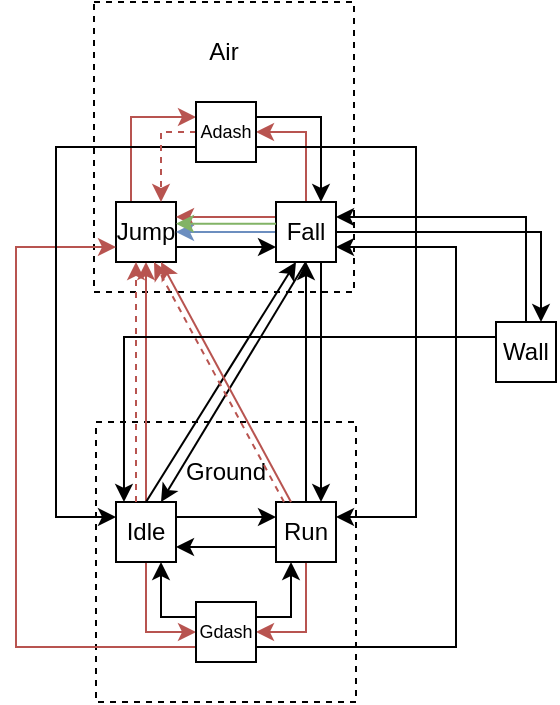 <mxfile version="21.6.1" type="github">
  <diagram name="Page-1" id="fmRlHji0forrvQp5yMxz">
    <mxGraphModel dx="328" dy="262" grid="1" gridSize="10" guides="1" tooltips="1" connect="1" arrows="1" fold="1" page="1" pageScale="1" pageWidth="827" pageHeight="1169" math="0" shadow="0">
      <root>
        <mxCell id="0" />
        <mxCell id="1" parent="0" />
        <mxCell id="mkStvvmIylcnI5PQwps2-8" value="" style="rounded=0;whiteSpace=wrap;html=1;glass=0;dashed=1;" vertex="1" parent="1">
          <mxGeometry x="349" y="110" width="130" height="145" as="geometry" />
        </mxCell>
        <mxCell id="mkStvvmIylcnI5PQwps2-2" value="" style="rounded=0;whiteSpace=wrap;html=1;dashed=1;" vertex="1" parent="1">
          <mxGeometry x="350" y="320" width="130" height="140" as="geometry" />
        </mxCell>
        <mxCell id="_a7Appp3z4muIdz7x5uz-7" style="edgeStyle=orthogonalEdgeStyle;rounded=0;orthogonalLoop=1;jettySize=auto;html=1;exitX=1;exitY=0.25;exitDx=0;exitDy=0;entryX=0;entryY=0.25;entryDx=0;entryDy=0;" parent="1" source="_a7Appp3z4muIdz7x5uz-1" target="_a7Appp3z4muIdz7x5uz-4" edge="1">
          <mxGeometry relative="1" as="geometry" />
        </mxCell>
        <mxCell id="mkStvvmIylcnI5PQwps2-13" style="edgeStyle=orthogonalEdgeStyle;rounded=0;orthogonalLoop=1;jettySize=auto;html=1;exitX=0.5;exitY=0;exitDx=0;exitDy=0;entryX=0.5;entryY=1;entryDx=0;entryDy=0;fillColor=#f8cecc;strokeColor=#b85450;" edge="1" parent="1" source="_a7Appp3z4muIdz7x5uz-1" target="mkStvvmIylcnI5PQwps2-11">
          <mxGeometry relative="1" as="geometry" />
        </mxCell>
        <mxCell id="mkStvvmIylcnI5PQwps2-27" style="edgeStyle=orthogonalEdgeStyle;rounded=0;orthogonalLoop=1;jettySize=auto;html=1;exitX=0.5;exitY=1;exitDx=0;exitDy=0;entryX=0;entryY=0.5;entryDx=0;entryDy=0;fillColor=#f8cecc;strokeColor=#b85450;" edge="1" parent="1" source="_a7Appp3z4muIdz7x5uz-1" target="mkStvvmIylcnI5PQwps2-22">
          <mxGeometry relative="1" as="geometry" />
        </mxCell>
        <mxCell id="_a7Appp3z4muIdz7x5uz-1" value="Idle" style="whiteSpace=wrap;html=1;aspect=fixed;" parent="1" vertex="1">
          <mxGeometry x="360" y="360" width="30" height="30" as="geometry" />
        </mxCell>
        <mxCell id="mkStvvmIylcnI5PQwps2-29" style="edgeStyle=orthogonalEdgeStyle;rounded=0;orthogonalLoop=1;jettySize=auto;html=1;exitX=0.5;exitY=1;exitDx=0;exitDy=0;entryX=1;entryY=0.5;entryDx=0;entryDy=0;fillColor=#f8cecc;strokeColor=#b85450;" edge="1" parent="1" source="_a7Appp3z4muIdz7x5uz-4" target="mkStvvmIylcnI5PQwps2-22">
          <mxGeometry relative="1" as="geometry" />
        </mxCell>
        <mxCell id="_a7Appp3z4muIdz7x5uz-4" value="Run" style="whiteSpace=wrap;html=1;aspect=fixed;" parent="1" vertex="1">
          <mxGeometry x="440" y="360" width="30" height="30" as="geometry" />
        </mxCell>
        <mxCell id="mkStvvmIylcnI5PQwps2-3" value="" style="edgeStyle=orthogonalEdgeStyle;rounded=0;orthogonalLoop=1;jettySize=auto;html=1;exitX=0;exitY=0.75;exitDx=0;exitDy=0;entryX=1;entryY=0.75;entryDx=0;entryDy=0;" edge="1" parent="1" source="_a7Appp3z4muIdz7x5uz-4" target="_a7Appp3z4muIdz7x5uz-1">
          <mxGeometry relative="1" as="geometry">
            <mxPoint x="440" y="383" as="sourcePoint" />
            <mxPoint x="390" y="383" as="targetPoint" />
          </mxGeometry>
        </mxCell>
        <mxCell id="mkStvvmIylcnI5PQwps2-4" value="Ground" style="text;html=1;strokeColor=none;fillColor=none;align=center;verticalAlign=middle;whiteSpace=wrap;rounded=0;" vertex="1" parent="1">
          <mxGeometry x="385" y="330" width="60" height="30" as="geometry" />
        </mxCell>
        <mxCell id="mkStvvmIylcnI5PQwps2-9" value="Air" style="text;html=1;strokeColor=none;fillColor=none;align=center;verticalAlign=middle;whiteSpace=wrap;rounded=0;" vertex="1" parent="1">
          <mxGeometry x="384" y="120" width="60" height="30" as="geometry" />
        </mxCell>
        <mxCell id="mkStvvmIylcnI5PQwps2-15" style="edgeStyle=orthogonalEdgeStyle;rounded=0;orthogonalLoop=1;jettySize=auto;html=1;exitX=1;exitY=0.75;exitDx=0;exitDy=0;entryX=0;entryY=0.75;entryDx=0;entryDy=0;" edge="1" parent="1" source="mkStvvmIylcnI5PQwps2-11" target="mkStvvmIylcnI5PQwps2-12">
          <mxGeometry relative="1" as="geometry" />
        </mxCell>
        <mxCell id="mkStvvmIylcnI5PQwps2-31" style="edgeStyle=orthogonalEdgeStyle;rounded=0;orthogonalLoop=1;jettySize=auto;html=1;exitX=0.25;exitY=0;exitDx=0;exitDy=0;entryX=0;entryY=0.25;entryDx=0;entryDy=0;fillColor=#f8cecc;strokeColor=#b85450;" edge="1" parent="1" source="mkStvvmIylcnI5PQwps2-11" target="mkStvvmIylcnI5PQwps2-30">
          <mxGeometry relative="1" as="geometry" />
        </mxCell>
        <mxCell id="mkStvvmIylcnI5PQwps2-11" value="Jump" style="whiteSpace=wrap;html=1;aspect=fixed;" vertex="1" parent="1">
          <mxGeometry x="360" y="210" width="30" height="30" as="geometry" />
        </mxCell>
        <mxCell id="mkStvvmIylcnI5PQwps2-16" style="edgeStyle=orthogonalEdgeStyle;rounded=0;orthogonalLoop=1;jettySize=auto;html=1;exitX=0;exitY=0.25;exitDx=0;exitDy=0;entryX=1;entryY=0.25;entryDx=0;entryDy=0;fillColor=#f8cecc;strokeColor=#b85450;" edge="1" parent="1" source="mkStvvmIylcnI5PQwps2-12" target="mkStvvmIylcnI5PQwps2-11">
          <mxGeometry relative="1" as="geometry" />
        </mxCell>
        <mxCell id="mkStvvmIylcnI5PQwps2-19" style="edgeStyle=orthogonalEdgeStyle;rounded=0;orthogonalLoop=1;jettySize=auto;html=1;exitX=0.75;exitY=1;exitDx=0;exitDy=0;entryX=0.75;entryY=0;entryDx=0;entryDy=0;" edge="1" parent="1" source="mkStvvmIylcnI5PQwps2-12" target="_a7Appp3z4muIdz7x5uz-4">
          <mxGeometry relative="1" as="geometry" />
        </mxCell>
        <mxCell id="mkStvvmIylcnI5PQwps2-33" style="edgeStyle=orthogonalEdgeStyle;rounded=0;orthogonalLoop=1;jettySize=auto;html=1;exitX=0.5;exitY=0;exitDx=0;exitDy=0;entryX=1;entryY=0.5;entryDx=0;entryDy=0;fillColor=#f8cecc;strokeColor=#b85450;" edge="1" parent="1" source="mkStvvmIylcnI5PQwps2-12" target="mkStvvmIylcnI5PQwps2-30">
          <mxGeometry relative="1" as="geometry" />
        </mxCell>
        <mxCell id="mkStvvmIylcnI5PQwps2-41" style="edgeStyle=orthogonalEdgeStyle;rounded=0;orthogonalLoop=1;jettySize=auto;html=1;exitX=1;exitY=0.5;exitDx=0;exitDy=0;entryX=0.75;entryY=0;entryDx=0;entryDy=0;" edge="1" parent="1" source="mkStvvmIylcnI5PQwps2-12" target="mkStvvmIylcnI5PQwps2-36">
          <mxGeometry relative="1" as="geometry" />
        </mxCell>
        <mxCell id="mkStvvmIylcnI5PQwps2-48" style="edgeStyle=orthogonalEdgeStyle;rounded=0;orthogonalLoop=1;jettySize=auto;html=1;exitX=0;exitY=0.5;exitDx=0;exitDy=0;entryX=1;entryY=0.5;entryDx=0;entryDy=0;fillColor=#dae8fc;strokeColor=#6c8ebf;" edge="1" parent="1" source="mkStvvmIylcnI5PQwps2-12" target="mkStvvmIylcnI5PQwps2-11">
          <mxGeometry relative="1" as="geometry" />
        </mxCell>
        <mxCell id="mkStvvmIylcnI5PQwps2-12" value="Fall" style="whiteSpace=wrap;html=1;aspect=fixed;" vertex="1" parent="1">
          <mxGeometry x="440" y="210" width="30" height="30" as="geometry" />
        </mxCell>
        <mxCell id="mkStvvmIylcnI5PQwps2-14" value="" style="endArrow=classic;html=1;rounded=0;exitX=0.5;exitY=0;exitDx=0;exitDy=0;" edge="1" parent="1" source="_a7Appp3z4muIdz7x5uz-1">
          <mxGeometry width="50" height="50" relative="1" as="geometry">
            <mxPoint x="400" y="290" as="sourcePoint" />
            <mxPoint x="450" y="240" as="targetPoint" />
          </mxGeometry>
        </mxCell>
        <mxCell id="mkStvvmIylcnI5PQwps2-17" value="" style="endArrow=classic;html=1;rounded=0;exitX=0.5;exitY=1;exitDx=0;exitDy=0;entryX=0.75;entryY=0;entryDx=0;entryDy=0;" edge="1" parent="1" source="mkStvvmIylcnI5PQwps2-12" target="_a7Appp3z4muIdz7x5uz-1">
          <mxGeometry width="50" height="50" relative="1" as="geometry">
            <mxPoint x="420" y="300" as="sourcePoint" />
            <mxPoint x="470" y="250" as="targetPoint" />
          </mxGeometry>
        </mxCell>
        <mxCell id="mkStvvmIylcnI5PQwps2-18" value="" style="endArrow=classic;html=1;rounded=0;exitX=0.5;exitY=0;exitDx=0;exitDy=0;entryX=0.5;entryY=1;entryDx=0;entryDy=0;" edge="1" parent="1" source="_a7Appp3z4muIdz7x5uz-4" target="mkStvvmIylcnI5PQwps2-12">
          <mxGeometry width="50" height="50" relative="1" as="geometry">
            <mxPoint x="420" y="300" as="sourcePoint" />
            <mxPoint x="470" y="250" as="targetPoint" />
          </mxGeometry>
        </mxCell>
        <mxCell id="mkStvvmIylcnI5PQwps2-21" value="" style="endArrow=classic;html=1;rounded=0;entryX=0.75;entryY=1;entryDx=0;entryDy=0;exitX=0.25;exitY=0;exitDx=0;exitDy=0;fillColor=#f8cecc;strokeColor=#b85450;" edge="1" parent="1" source="_a7Appp3z4muIdz7x5uz-4" target="mkStvvmIylcnI5PQwps2-11">
          <mxGeometry width="50" height="50" relative="1" as="geometry">
            <mxPoint x="420" y="300" as="sourcePoint" />
            <mxPoint x="470" y="250" as="targetPoint" />
          </mxGeometry>
        </mxCell>
        <mxCell id="mkStvvmIylcnI5PQwps2-26" style="edgeStyle=orthogonalEdgeStyle;rounded=0;orthogonalLoop=1;jettySize=auto;html=1;exitX=0;exitY=0.25;exitDx=0;exitDy=0;entryX=0.75;entryY=1;entryDx=0;entryDy=0;" edge="1" parent="1" source="mkStvvmIylcnI5PQwps2-22" target="_a7Appp3z4muIdz7x5uz-1">
          <mxGeometry relative="1" as="geometry" />
        </mxCell>
        <mxCell id="mkStvvmIylcnI5PQwps2-28" style="edgeStyle=orthogonalEdgeStyle;rounded=0;orthogonalLoop=1;jettySize=auto;html=1;exitX=1;exitY=0.25;exitDx=0;exitDy=0;entryX=0.25;entryY=1;entryDx=0;entryDy=0;" edge="1" parent="1" source="mkStvvmIylcnI5PQwps2-22" target="_a7Appp3z4muIdz7x5uz-4">
          <mxGeometry relative="1" as="geometry" />
        </mxCell>
        <mxCell id="mkStvvmIylcnI5PQwps2-34" style="edgeStyle=orthogonalEdgeStyle;rounded=0;orthogonalLoop=1;jettySize=auto;html=1;exitX=0;exitY=0.75;exitDx=0;exitDy=0;entryX=0;entryY=0.75;entryDx=0;entryDy=0;fillColor=#f8cecc;strokeColor=#b85450;" edge="1" parent="1" source="mkStvvmIylcnI5PQwps2-22" target="mkStvvmIylcnI5PQwps2-11">
          <mxGeometry relative="1" as="geometry">
            <Array as="points">
              <mxPoint x="310" y="433" />
              <mxPoint x="310" y="233" />
            </Array>
          </mxGeometry>
        </mxCell>
        <mxCell id="mkStvvmIylcnI5PQwps2-35" style="edgeStyle=orthogonalEdgeStyle;rounded=0;orthogonalLoop=1;jettySize=auto;html=1;exitX=1;exitY=0.75;exitDx=0;exitDy=0;entryX=1;entryY=0.75;entryDx=0;entryDy=0;" edge="1" parent="1" source="mkStvvmIylcnI5PQwps2-22" target="mkStvvmIylcnI5PQwps2-12">
          <mxGeometry relative="1" as="geometry">
            <Array as="points">
              <mxPoint x="530" y="433" />
              <mxPoint x="530" y="233" />
            </Array>
          </mxGeometry>
        </mxCell>
        <mxCell id="mkStvvmIylcnI5PQwps2-22" value="Gdash" style="whiteSpace=wrap;html=1;aspect=fixed;verticalAlign=middle;fontSize=9;" vertex="1" parent="1">
          <mxGeometry x="400" y="410" width="30" height="30" as="geometry" />
        </mxCell>
        <mxCell id="mkStvvmIylcnI5PQwps2-32" style="edgeStyle=orthogonalEdgeStyle;rounded=0;orthogonalLoop=1;jettySize=auto;html=1;exitX=1;exitY=0.25;exitDx=0;exitDy=0;entryX=0.75;entryY=0;entryDx=0;entryDy=0;" edge="1" parent="1" source="mkStvvmIylcnI5PQwps2-30" target="mkStvvmIylcnI5PQwps2-12">
          <mxGeometry relative="1" as="geometry" />
        </mxCell>
        <mxCell id="mkStvvmIylcnI5PQwps2-42" style="edgeStyle=orthogonalEdgeStyle;rounded=0;orthogonalLoop=1;jettySize=auto;html=1;exitX=1;exitY=0.75;exitDx=0;exitDy=0;entryX=1;entryY=0.25;entryDx=0;entryDy=0;" edge="1" parent="1" source="mkStvvmIylcnI5PQwps2-30" target="_a7Appp3z4muIdz7x5uz-4">
          <mxGeometry relative="1" as="geometry">
            <Array as="points">
              <mxPoint x="510" y="183" />
              <mxPoint x="510" y="368" />
            </Array>
          </mxGeometry>
        </mxCell>
        <mxCell id="mkStvvmIylcnI5PQwps2-43" style="edgeStyle=orthogonalEdgeStyle;rounded=0;orthogonalLoop=1;jettySize=auto;html=1;exitX=0;exitY=0.75;exitDx=0;exitDy=0;entryX=0;entryY=0.25;entryDx=0;entryDy=0;" edge="1" parent="1" source="mkStvvmIylcnI5PQwps2-30" target="_a7Appp3z4muIdz7x5uz-1">
          <mxGeometry relative="1" as="geometry">
            <Array as="points">
              <mxPoint x="330" y="183" />
              <mxPoint x="330" y="368" />
            </Array>
          </mxGeometry>
        </mxCell>
        <mxCell id="mkStvvmIylcnI5PQwps2-44" style="edgeStyle=orthogonalEdgeStyle;rounded=0;orthogonalLoop=1;jettySize=auto;html=1;exitX=0;exitY=0.5;exitDx=0;exitDy=0;entryX=0.75;entryY=0;entryDx=0;entryDy=0;fillColor=#f8cecc;strokeColor=#b85450;dashed=1;" edge="1" parent="1" source="mkStvvmIylcnI5PQwps2-30" target="mkStvvmIylcnI5PQwps2-11">
          <mxGeometry relative="1" as="geometry" />
        </mxCell>
        <mxCell id="mkStvvmIylcnI5PQwps2-30" value="Adash" style="whiteSpace=wrap;html=1;aspect=fixed;verticalAlign=middle;fontSize=9;" vertex="1" parent="1">
          <mxGeometry x="400" y="160" width="30" height="30" as="geometry" />
        </mxCell>
        <mxCell id="mkStvvmIylcnI5PQwps2-45" style="edgeStyle=orthogonalEdgeStyle;rounded=0;orthogonalLoop=1;jettySize=auto;html=1;exitX=0.5;exitY=0;exitDx=0;exitDy=0;entryX=1;entryY=0.25;entryDx=0;entryDy=0;" edge="1" parent="1" source="mkStvvmIylcnI5PQwps2-36" target="mkStvvmIylcnI5PQwps2-12">
          <mxGeometry relative="1" as="geometry" />
        </mxCell>
        <mxCell id="mkStvvmIylcnI5PQwps2-46" style="edgeStyle=orthogonalEdgeStyle;rounded=0;orthogonalLoop=1;jettySize=auto;html=1;exitX=0;exitY=0.25;exitDx=0;exitDy=0;entryX=0.133;entryY=0;entryDx=0;entryDy=0;entryPerimeter=0;" edge="1" parent="1" source="mkStvvmIylcnI5PQwps2-36" target="_a7Appp3z4muIdz7x5uz-1">
          <mxGeometry relative="1" as="geometry" />
        </mxCell>
        <mxCell id="mkStvvmIylcnI5PQwps2-36" value="Wall" style="whiteSpace=wrap;html=1;aspect=fixed;" vertex="1" parent="1">
          <mxGeometry x="550" y="270" width="30" height="30" as="geometry" />
        </mxCell>
        <mxCell id="mkStvvmIylcnI5PQwps2-38" style="edgeStyle=orthogonalEdgeStyle;rounded=0;orthogonalLoop=1;jettySize=auto;html=1;exitX=0.5;exitY=0;exitDx=0;exitDy=0;entryX=0.5;entryY=1;entryDx=0;entryDy=0;fillColor=#f8cecc;strokeColor=#b85450;dashed=1;" edge="1" parent="1">
          <mxGeometry relative="1" as="geometry">
            <mxPoint x="370" y="360" as="sourcePoint" />
            <mxPoint x="370" y="240" as="targetPoint" />
          </mxGeometry>
        </mxCell>
        <mxCell id="mkStvvmIylcnI5PQwps2-40" value="" style="endArrow=classic;html=1;rounded=0;entryX=0.75;entryY=1;entryDx=0;entryDy=0;exitX=0.25;exitY=0;exitDx=0;exitDy=0;fillColor=#f8cecc;strokeColor=#b85450;dashed=1;" edge="1" parent="1">
          <mxGeometry width="50" height="50" relative="1" as="geometry">
            <mxPoint x="444" y="360" as="sourcePoint" />
            <mxPoint x="379" y="240" as="targetPoint" />
          </mxGeometry>
        </mxCell>
        <mxCell id="mkStvvmIylcnI5PQwps2-49" style="edgeStyle=orthogonalEdgeStyle;rounded=0;orthogonalLoop=1;jettySize=auto;html=1;exitX=0;exitY=0.5;exitDx=0;exitDy=0;entryX=1;entryY=0.5;entryDx=0;entryDy=0;fillColor=#d5e8d4;strokeColor=#82b366;" edge="1" parent="1">
          <mxGeometry relative="1" as="geometry">
            <mxPoint x="440" y="220.83" as="sourcePoint" />
            <mxPoint x="390" y="220.83" as="targetPoint" />
          </mxGeometry>
        </mxCell>
      </root>
    </mxGraphModel>
  </diagram>
</mxfile>
